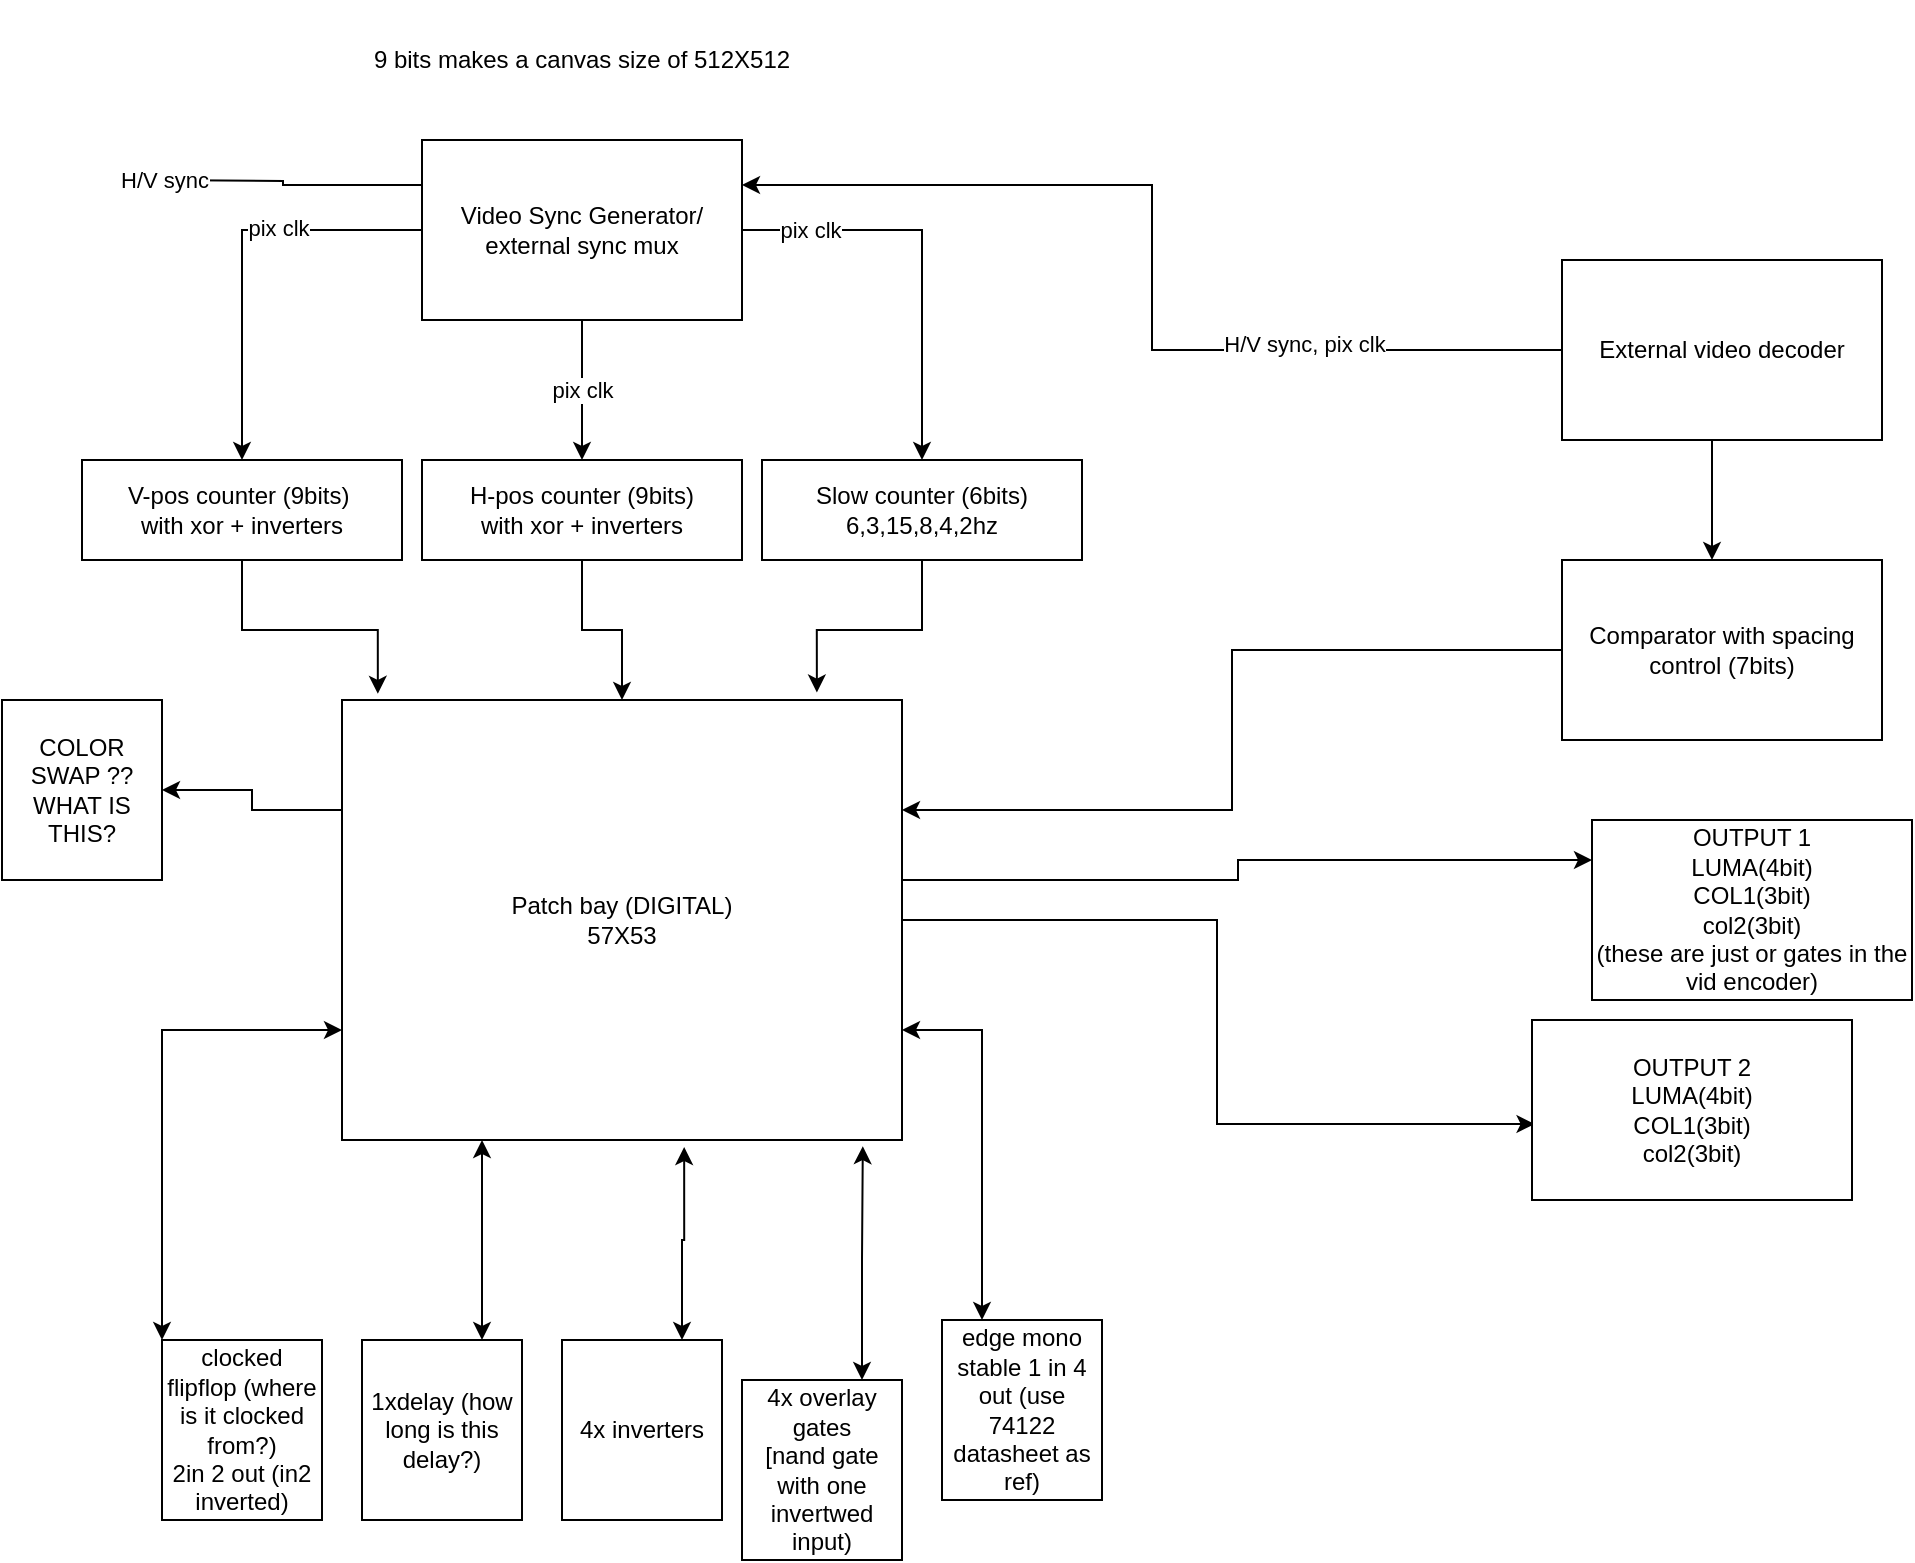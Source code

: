 <mxfile version="20.7.4" type="device"><diagram id="P90xZEWXmD1alat_wVQD" name="Page-1"><mxGraphModel dx="1235" dy="684" grid="1" gridSize="10" guides="1" tooltips="1" connect="1" arrows="1" fold="1" page="1" pageScale="1" pageWidth="850" pageHeight="1100" math="0" shadow="0"><root><mxCell id="0"/><mxCell id="1" parent="0"/><mxCell id="081vt5YiOq8BsM69nueI-8" style="edgeStyle=orthogonalEdgeStyle;rounded=0;orthogonalLoop=1;jettySize=auto;html=1;" parent="1" source="081vt5YiOq8BsM69nueI-1" target="081vt5YiOq8BsM69nueI-3" edge="1"><mxGeometry relative="1" as="geometry"/></mxCell><mxCell id="081vt5YiOq8BsM69nueI-11" value="pix clk" style="edgeLabel;html=1;align=center;verticalAlign=middle;resizable=0;points=[];" parent="081vt5YiOq8BsM69nueI-8" vertex="1" connectable="0"><mxGeometry x="-0.294" y="-1" relative="1" as="geometry"><mxPoint as="offset"/></mxGeometry></mxCell><mxCell id="081vt5YiOq8BsM69nueI-9" value="pix clk" style="edgeStyle=orthogonalEdgeStyle;rounded=0;orthogonalLoop=1;jettySize=auto;html=1;entryX=0.5;entryY=0;entryDx=0;entryDy=0;" parent="1" source="081vt5YiOq8BsM69nueI-1" target="081vt5YiOq8BsM69nueI-4" edge="1"><mxGeometry relative="1" as="geometry"/></mxCell><mxCell id="081vt5YiOq8BsM69nueI-10" style="edgeStyle=orthogonalEdgeStyle;rounded=0;orthogonalLoop=1;jettySize=auto;html=1;" parent="1" source="081vt5YiOq8BsM69nueI-1" target="081vt5YiOq8BsM69nueI-5" edge="1"><mxGeometry relative="1" as="geometry"/></mxCell><mxCell id="081vt5YiOq8BsM69nueI-12" value="pix clk" style="edgeLabel;html=1;align=center;verticalAlign=middle;resizable=0;points=[];" parent="081vt5YiOq8BsM69nueI-10" vertex="1" connectable="0"><mxGeometry x="-0.671" relative="1" as="geometry"><mxPoint as="offset"/></mxGeometry></mxCell><mxCell id="081vt5YiOq8BsM69nueI-14" style="edgeStyle=orthogonalEdgeStyle;rounded=0;orthogonalLoop=1;jettySize=auto;html=1;exitX=0;exitY=0.25;exitDx=0;exitDy=0;" parent="1" source="081vt5YiOq8BsM69nueI-1" edge="1"><mxGeometry relative="1" as="geometry"><mxPoint x="230" y="120" as="targetPoint"/></mxGeometry></mxCell><mxCell id="081vt5YiOq8BsM69nueI-15" value="H/V sync" style="edgeLabel;html=1;align=center;verticalAlign=middle;resizable=0;points=[];" parent="081vt5YiOq8BsM69nueI-14" vertex="1" connectable="0"><mxGeometry x="0.855" relative="1" as="geometry"><mxPoint as="offset"/></mxGeometry></mxCell><mxCell id="081vt5YiOq8BsM69nueI-1" value="Video Sync Generator/&lt;br&gt;external sync mux" style="rounded=0;whiteSpace=wrap;html=1;" parent="1" vertex="1"><mxGeometry x="370" y="100" width="160" height="90" as="geometry"/></mxCell><mxCell id="EJ3-iOO91e0K8p5AJ85y-1" style="edgeStyle=orthogonalEdgeStyle;rounded=0;orthogonalLoop=1;jettySize=auto;html=1;entryX=0.064;entryY=-0.014;entryDx=0;entryDy=0;entryPerimeter=0;" parent="1" source="081vt5YiOq8BsM69nueI-3" target="081vt5YiOq8BsM69nueI-28" edge="1"><mxGeometry relative="1" as="geometry"/></mxCell><mxCell id="081vt5YiOq8BsM69nueI-3" value="V-pos counter (9bits)&amp;nbsp;&lt;br&gt;with xor + inverters" style="rounded=0;whiteSpace=wrap;html=1;" parent="1" vertex="1"><mxGeometry x="200" y="260" width="160" height="50" as="geometry"/></mxCell><mxCell id="EJ3-iOO91e0K8p5AJ85y-2" style="edgeStyle=orthogonalEdgeStyle;rounded=0;orthogonalLoop=1;jettySize=auto;html=1;" parent="1" source="081vt5YiOq8BsM69nueI-4" target="081vt5YiOq8BsM69nueI-28" edge="1"><mxGeometry relative="1" as="geometry"/></mxCell><mxCell id="081vt5YiOq8BsM69nueI-4" value="H-pos counter (9bits)&lt;br&gt;with xor + inverters" style="rounded=0;whiteSpace=wrap;html=1;" parent="1" vertex="1"><mxGeometry x="370" y="260" width="160" height="50" as="geometry"/></mxCell><mxCell id="EJ3-iOO91e0K8p5AJ85y-3" style="edgeStyle=orthogonalEdgeStyle;rounded=0;orthogonalLoop=1;jettySize=auto;html=1;entryX=0.848;entryY=-0.017;entryDx=0;entryDy=0;entryPerimeter=0;" parent="1" source="081vt5YiOq8BsM69nueI-5" target="081vt5YiOq8BsM69nueI-28" edge="1"><mxGeometry relative="1" as="geometry"/></mxCell><mxCell id="081vt5YiOq8BsM69nueI-5" value="Slow counter (6bits)&lt;br&gt;6,3,15,8,4,2hz" style="rounded=0;whiteSpace=wrap;html=1;" parent="1" vertex="1"><mxGeometry x="540" y="260" width="160" height="50" as="geometry"/></mxCell><mxCell id="081vt5YiOq8BsM69nueI-18" value="9 bits makes a canvas size of 512X512" style="text;html=1;strokeColor=none;fillColor=none;align=center;verticalAlign=middle;whiteSpace=wrap;rounded=0;" parent="1" vertex="1"><mxGeometry x="330" y="30" width="240" height="60" as="geometry"/></mxCell><mxCell id="081vt5YiOq8BsM69nueI-20" style="edgeStyle=orthogonalEdgeStyle;rounded=0;orthogonalLoop=1;jettySize=auto;html=1;entryX=1;entryY=0.25;entryDx=0;entryDy=0;" parent="1" source="081vt5YiOq8BsM69nueI-19" target="081vt5YiOq8BsM69nueI-1" edge="1"><mxGeometry relative="1" as="geometry"/></mxCell><mxCell id="081vt5YiOq8BsM69nueI-21" value="H/V sync, pix clk" style="edgeLabel;html=1;align=center;verticalAlign=middle;resizable=0;points=[];" parent="081vt5YiOq8BsM69nueI-20" vertex="1" connectable="0"><mxGeometry x="-0.477" y="-3" relative="1" as="geometry"><mxPoint as="offset"/></mxGeometry></mxCell><mxCell id="081vt5YiOq8BsM69nueI-23" style="edgeStyle=orthogonalEdgeStyle;rounded=0;orthogonalLoop=1;jettySize=auto;html=1;exitX=0.5;exitY=1;exitDx=0;exitDy=0;entryX=0.5;entryY=0;entryDx=0;entryDy=0;" parent="1" edge="1"><mxGeometry relative="1" as="geometry"><mxPoint x="1015" y="250" as="sourcePoint"/><mxPoint x="1015" y="310" as="targetPoint"/></mxGeometry></mxCell><mxCell id="081vt5YiOq8BsM69nueI-19" value="External video decoder" style="rounded=0;whiteSpace=wrap;html=1;" parent="1" vertex="1"><mxGeometry x="940" y="160" width="160" height="90" as="geometry"/></mxCell><mxCell id="q9RXPBILlenyiupE_Rwb-37" style="edgeStyle=orthogonalEdgeStyle;rounded=0;orthogonalLoop=1;jettySize=auto;html=1;entryX=1;entryY=0.25;entryDx=0;entryDy=0;" parent="1" source="081vt5YiOq8BsM69nueI-22" target="081vt5YiOq8BsM69nueI-28" edge="1"><mxGeometry relative="1" as="geometry"/></mxCell><mxCell id="081vt5YiOq8BsM69nueI-22" value="Comparator with spacing control (7bits)" style="rounded=0;whiteSpace=wrap;html=1;" parent="1" vertex="1"><mxGeometry x="940" y="310" width="160" height="90" as="geometry"/></mxCell><mxCell id="q9RXPBILlenyiupE_Rwb-17" style="edgeStyle=orthogonalEdgeStyle;rounded=0;orthogonalLoop=1;jettySize=auto;html=1;" parent="1" source="081vt5YiOq8BsM69nueI-28" target="q9RXPBILlenyiupE_Rwb-15" edge="1"><mxGeometry relative="1" as="geometry"><Array as="points"><mxPoint x="778" y="470"/><mxPoint x="778" y="460"/></Array></mxGeometry></mxCell><mxCell id="q9RXPBILlenyiupE_Rwb-18" style="edgeStyle=orthogonalEdgeStyle;rounded=0;orthogonalLoop=1;jettySize=auto;html=1;entryX=0.008;entryY=0.578;entryDx=0;entryDy=0;entryPerimeter=0;" parent="1" source="081vt5YiOq8BsM69nueI-28" target="q9RXPBILlenyiupE_Rwb-16" edge="1"><mxGeometry relative="1" as="geometry"/></mxCell><mxCell id="q9RXPBILlenyiupE_Rwb-26" style="edgeStyle=orthogonalEdgeStyle;rounded=0;orthogonalLoop=1;jettySize=auto;html=1;exitX=0;exitY=0.75;exitDx=0;exitDy=0;entryX=0;entryY=0;entryDx=0;entryDy=0;startArrow=classic;startFill=1;" parent="1" source="081vt5YiOq8BsM69nueI-28" target="q9RXPBILlenyiupE_Rwb-25" edge="1"><mxGeometry relative="1" as="geometry"/></mxCell><mxCell id="q9RXPBILlenyiupE_Rwb-29" style="edgeStyle=orthogonalEdgeStyle;rounded=0;orthogonalLoop=1;jettySize=auto;html=1;exitX=1;exitY=0.75;exitDx=0;exitDy=0;entryX=0.25;entryY=0;entryDx=0;entryDy=0;startArrow=classic;startFill=1;" parent="1" source="081vt5YiOq8BsM69nueI-28" target="q9RXPBILlenyiupE_Rwb-28" edge="1"><mxGeometry relative="1" as="geometry"/></mxCell><mxCell id="q9RXPBILlenyiupE_Rwb-33" style="edgeStyle=orthogonalEdgeStyle;rounded=0;orthogonalLoop=1;jettySize=auto;html=1;exitX=0;exitY=0.25;exitDx=0;exitDy=0;entryX=1;entryY=0.5;entryDx=0;entryDy=0;" parent="1" source="081vt5YiOq8BsM69nueI-28" target="q9RXPBILlenyiupE_Rwb-31" edge="1"><mxGeometry relative="1" as="geometry"/></mxCell><mxCell id="081vt5YiOq8BsM69nueI-28" value="Patch bay (DIGITAL)&lt;br&gt;57X53" style="rounded=0;whiteSpace=wrap;html=1;" parent="1" vertex="1"><mxGeometry x="330" y="380" width="280" height="220" as="geometry"/></mxCell><mxCell id="q9RXPBILlenyiupE_Rwb-9" style="edgeStyle=orthogonalEdgeStyle;rounded=0;orthogonalLoop=1;jettySize=auto;html=1;exitX=0.75;exitY=0;exitDx=0;exitDy=0;entryX=0.611;entryY=1.016;entryDx=0;entryDy=0;entryPerimeter=0;startArrow=classic;startFill=1;" parent="1" source="q9RXPBILlenyiupE_Rwb-6" target="081vt5YiOq8BsM69nueI-28" edge="1"><mxGeometry relative="1" as="geometry"/></mxCell><mxCell id="q9RXPBILlenyiupE_Rwb-6" value="4x inverters" style="rounded=0;whiteSpace=wrap;html=1;" parent="1" vertex="1"><mxGeometry x="440" y="700" width="80" height="90" as="geometry"/></mxCell><mxCell id="q9RXPBILlenyiupE_Rwb-11" style="edgeStyle=orthogonalEdgeStyle;rounded=0;orthogonalLoop=1;jettySize=auto;html=1;exitX=0.75;exitY=0;exitDx=0;exitDy=0;entryX=0.93;entryY=1.014;entryDx=0;entryDy=0;entryPerimeter=0;startArrow=classic;startFill=1;" parent="1" source="q9RXPBILlenyiupE_Rwb-7" target="081vt5YiOq8BsM69nueI-28" edge="1"><mxGeometry relative="1" as="geometry"/></mxCell><mxCell id="q9RXPBILlenyiupE_Rwb-7" value="4x overlay gates&lt;br&gt;[nand gate with one invertwed input)" style="rounded=0;whiteSpace=wrap;html=1;" parent="1" vertex="1"><mxGeometry x="530" y="720" width="80" height="90" as="geometry"/></mxCell><mxCell id="q9RXPBILlenyiupE_Rwb-14" style="edgeStyle=orthogonalEdgeStyle;rounded=0;orthogonalLoop=1;jettySize=auto;html=1;exitX=0.75;exitY=0;exitDx=0;exitDy=0;entryX=0.25;entryY=1;entryDx=0;entryDy=0;startArrow=classic;startFill=1;" parent="1" source="q9RXPBILlenyiupE_Rwb-12" target="081vt5YiOq8BsM69nueI-28" edge="1"><mxGeometry relative="1" as="geometry"/></mxCell><mxCell id="q9RXPBILlenyiupE_Rwb-12" value="1xdelay (how long is this delay?)" style="rounded=0;whiteSpace=wrap;html=1;" parent="1" vertex="1"><mxGeometry x="340" y="700" width="80" height="90" as="geometry"/></mxCell><mxCell id="q9RXPBILlenyiupE_Rwb-15" value="OUTPUT 1&lt;br&gt;LUMA(4bit)&lt;br&gt;COL1(3bit)&lt;br&gt;col2(3bit)&lt;br&gt;(these are just or gates in the vid encoder)" style="rounded=0;whiteSpace=wrap;html=1;" parent="1" vertex="1"><mxGeometry x="955" y="440" width="160" height="90" as="geometry"/></mxCell><mxCell id="q9RXPBILlenyiupE_Rwb-16" value="OUTPUT 2&lt;br&gt;LUMA(4bit)&lt;br&gt;COL1(3bit)&lt;br&gt;col2(3bit)" style="rounded=0;whiteSpace=wrap;html=1;" parent="1" vertex="1"><mxGeometry x="925" y="540" width="160" height="90" as="geometry"/></mxCell><mxCell id="q9RXPBILlenyiupE_Rwb-25" value="clocked flipflop (where is it clocked from?)&lt;br&gt;2in 2 out (in2 inverted)" style="rounded=0;whiteSpace=wrap;html=1;" parent="1" vertex="1"><mxGeometry x="240" y="700" width="80" height="90" as="geometry"/></mxCell><mxCell id="q9RXPBILlenyiupE_Rwb-28" value="edge mono stable 1 in 4 out (use 74122 datasheet as ref)" style="rounded=0;whiteSpace=wrap;html=1;" parent="1" vertex="1"><mxGeometry x="630" y="690" width="80" height="90" as="geometry"/></mxCell><mxCell id="q9RXPBILlenyiupE_Rwb-31" value="COLOR SWAP ?? WHAT IS THIS?" style="rounded=0;whiteSpace=wrap;html=1;" parent="1" vertex="1"><mxGeometry x="160" y="380" width="80" height="90" as="geometry"/></mxCell></root></mxGraphModel></diagram></mxfile>